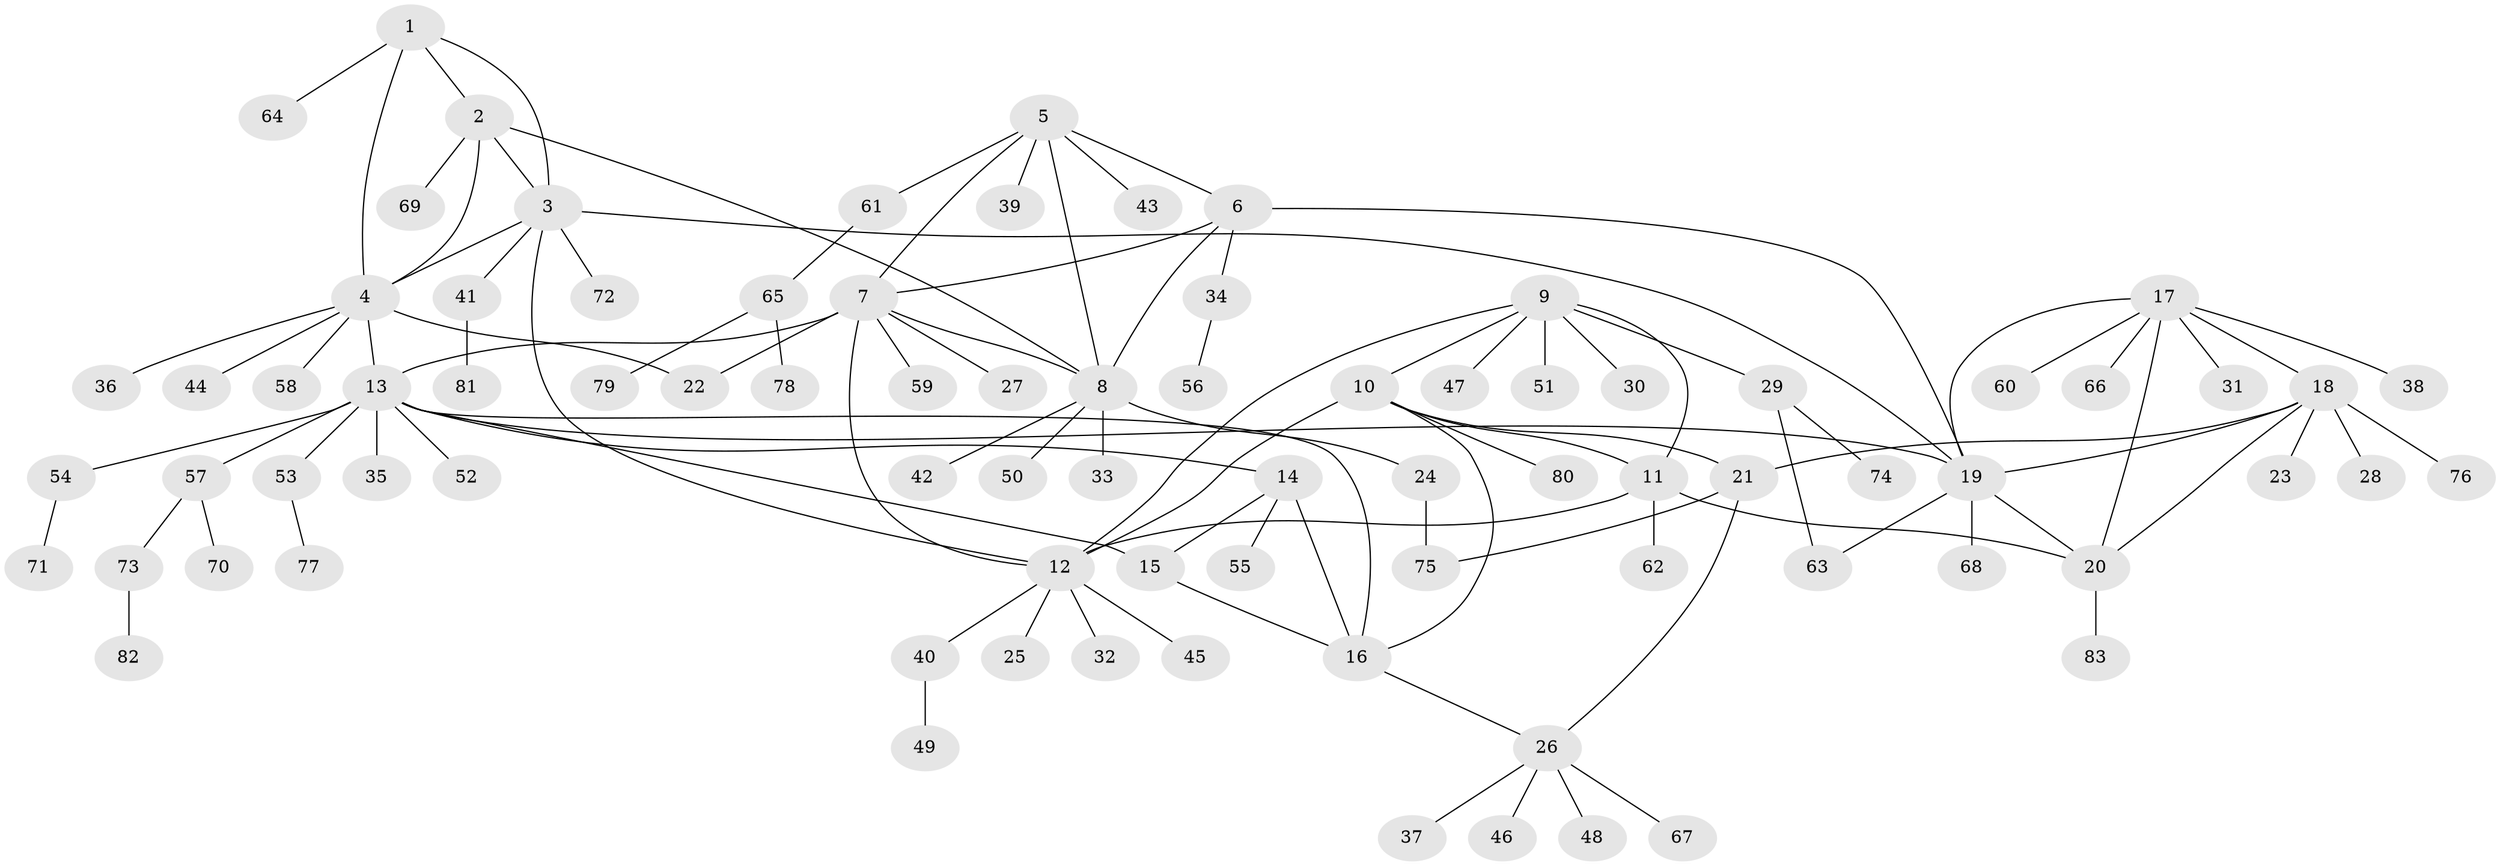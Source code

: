 // Generated by graph-tools (version 1.1) at 2025/15/03/09/25 04:15:55]
// undirected, 83 vertices, 108 edges
graph export_dot {
graph [start="1"]
  node [color=gray90,style=filled];
  1;
  2;
  3;
  4;
  5;
  6;
  7;
  8;
  9;
  10;
  11;
  12;
  13;
  14;
  15;
  16;
  17;
  18;
  19;
  20;
  21;
  22;
  23;
  24;
  25;
  26;
  27;
  28;
  29;
  30;
  31;
  32;
  33;
  34;
  35;
  36;
  37;
  38;
  39;
  40;
  41;
  42;
  43;
  44;
  45;
  46;
  47;
  48;
  49;
  50;
  51;
  52;
  53;
  54;
  55;
  56;
  57;
  58;
  59;
  60;
  61;
  62;
  63;
  64;
  65;
  66;
  67;
  68;
  69;
  70;
  71;
  72;
  73;
  74;
  75;
  76;
  77;
  78;
  79;
  80;
  81;
  82;
  83;
  1 -- 2;
  1 -- 3;
  1 -- 4;
  1 -- 64;
  2 -- 3;
  2 -- 4;
  2 -- 8;
  2 -- 69;
  3 -- 4;
  3 -- 12;
  3 -- 19;
  3 -- 41;
  3 -- 72;
  4 -- 13;
  4 -- 22;
  4 -- 36;
  4 -- 44;
  4 -- 58;
  5 -- 6;
  5 -- 7;
  5 -- 8;
  5 -- 39;
  5 -- 43;
  5 -- 61;
  6 -- 7;
  6 -- 8;
  6 -- 19;
  6 -- 34;
  7 -- 8;
  7 -- 12;
  7 -- 13;
  7 -- 22;
  7 -- 27;
  7 -- 59;
  8 -- 24;
  8 -- 33;
  8 -- 42;
  8 -- 50;
  9 -- 10;
  9 -- 11;
  9 -- 12;
  9 -- 29;
  9 -- 30;
  9 -- 47;
  9 -- 51;
  10 -- 11;
  10 -- 12;
  10 -- 16;
  10 -- 21;
  10 -- 80;
  11 -- 12;
  11 -- 20;
  11 -- 62;
  12 -- 25;
  12 -- 32;
  12 -- 40;
  12 -- 45;
  13 -- 14;
  13 -- 15;
  13 -- 16;
  13 -- 19;
  13 -- 35;
  13 -- 52;
  13 -- 53;
  13 -- 54;
  13 -- 57;
  14 -- 15;
  14 -- 16;
  14 -- 55;
  15 -- 16;
  16 -- 26;
  17 -- 18;
  17 -- 19;
  17 -- 20;
  17 -- 31;
  17 -- 38;
  17 -- 60;
  17 -- 66;
  18 -- 19;
  18 -- 20;
  18 -- 21;
  18 -- 23;
  18 -- 28;
  18 -- 76;
  19 -- 20;
  19 -- 63;
  19 -- 68;
  20 -- 83;
  21 -- 26;
  21 -- 75;
  24 -- 75;
  26 -- 37;
  26 -- 46;
  26 -- 48;
  26 -- 67;
  29 -- 63;
  29 -- 74;
  34 -- 56;
  40 -- 49;
  41 -- 81;
  53 -- 77;
  54 -- 71;
  57 -- 70;
  57 -- 73;
  61 -- 65;
  65 -- 78;
  65 -- 79;
  73 -- 82;
}
